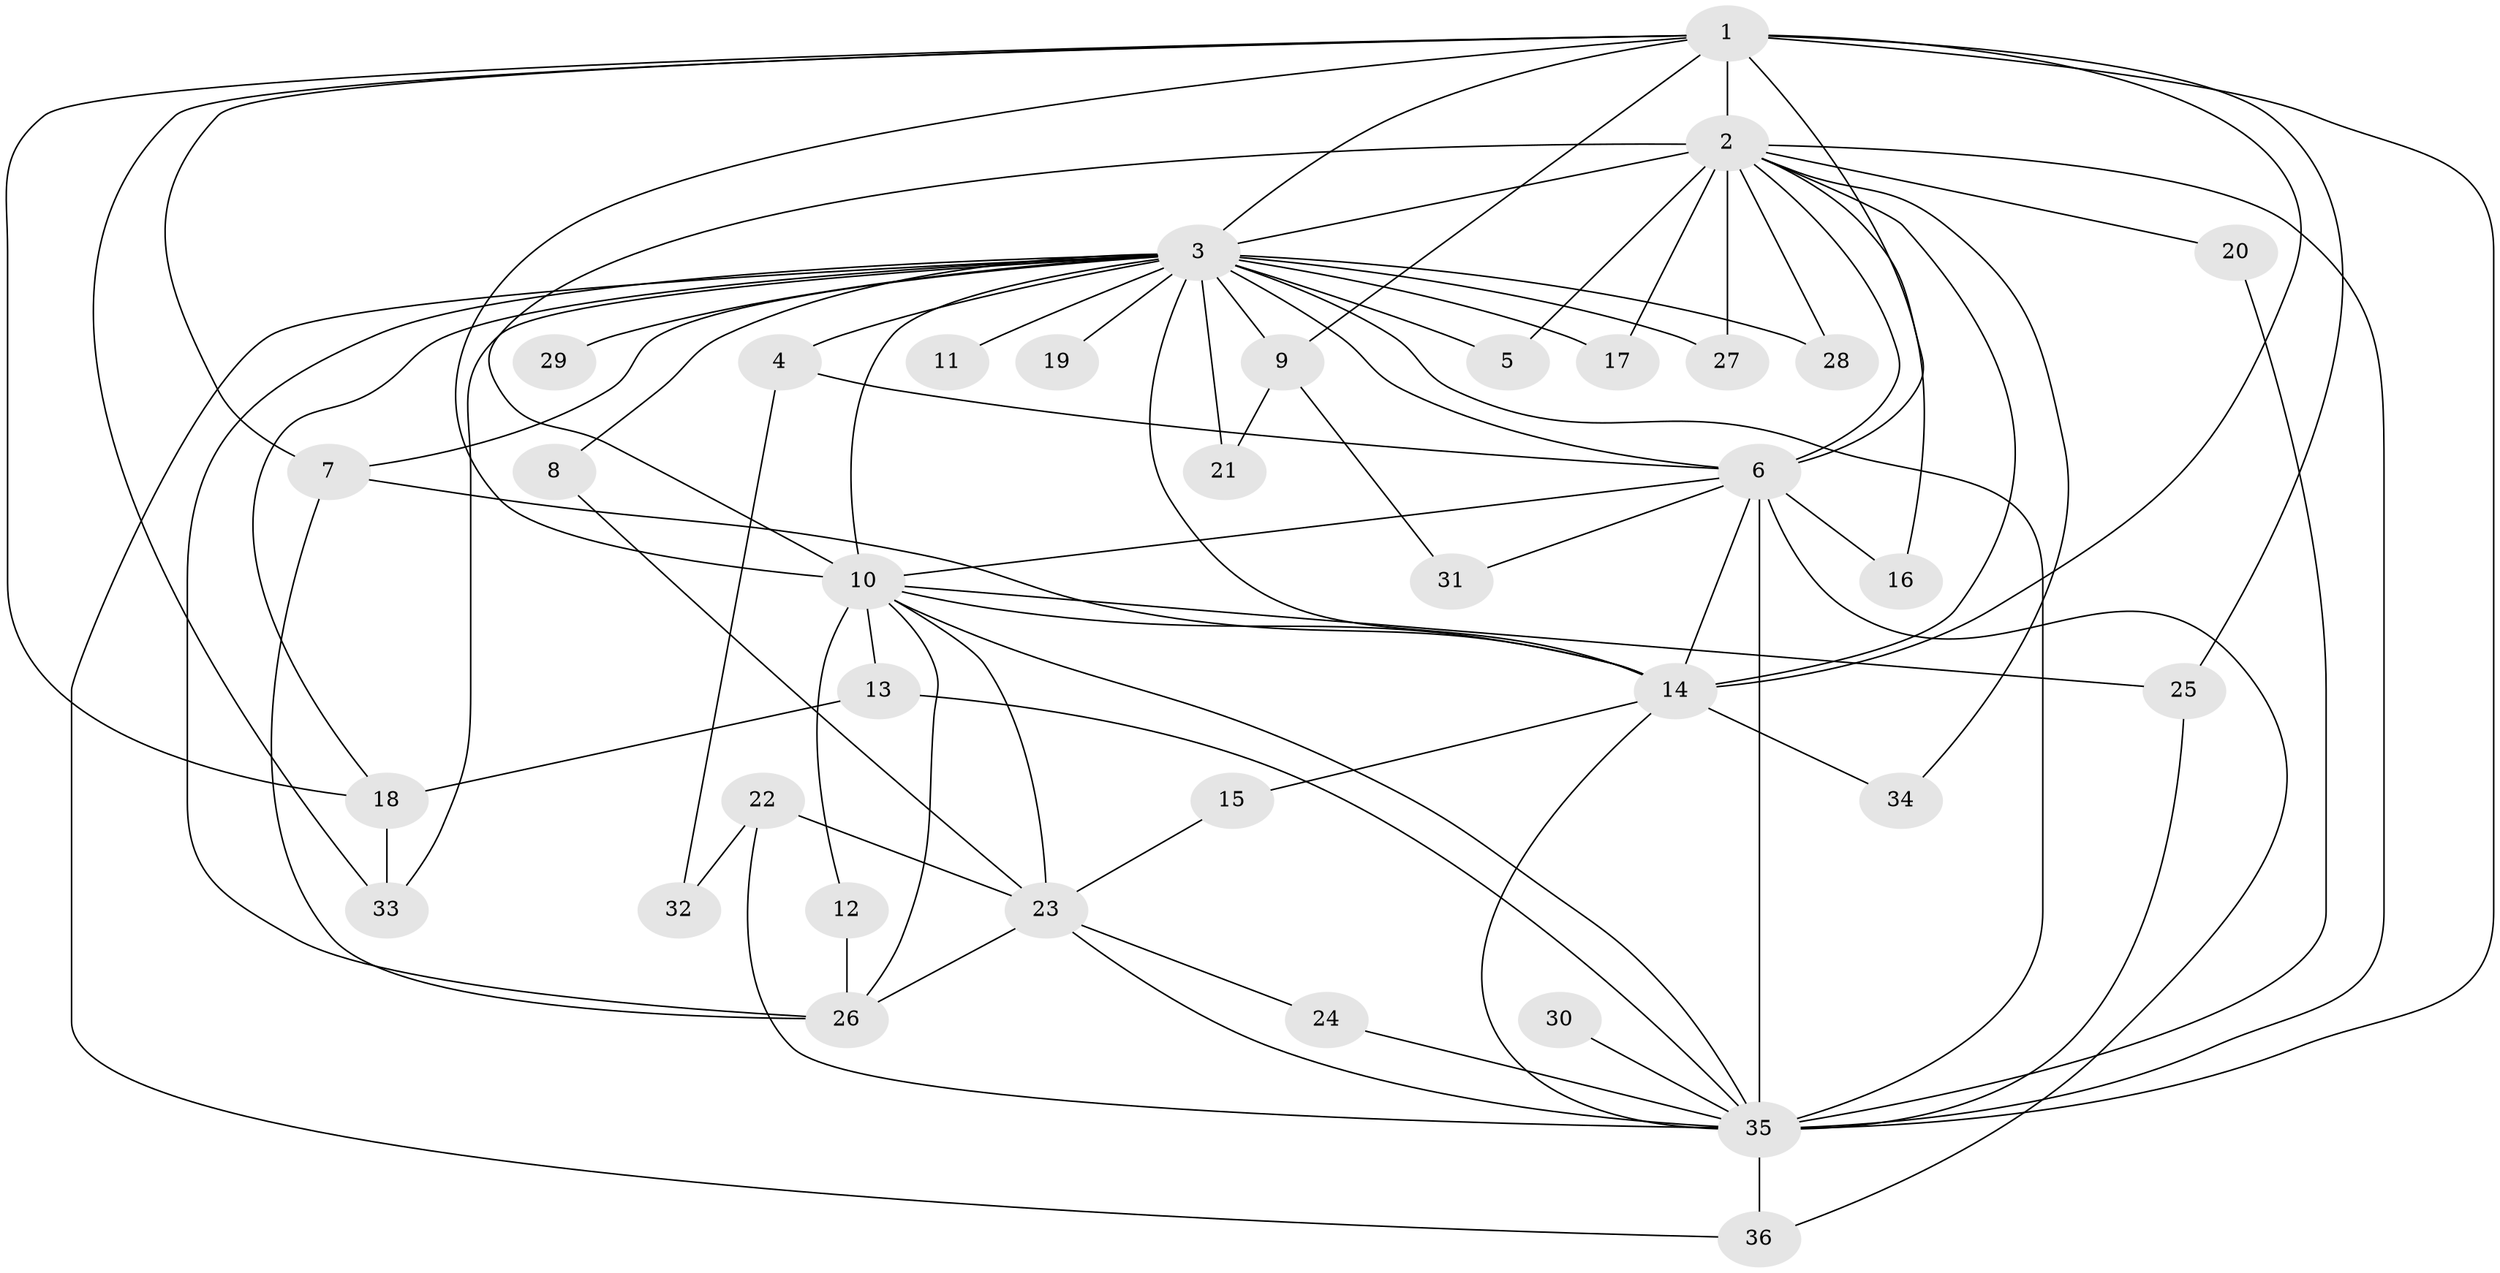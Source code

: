 // original degree distribution, {13: 0.0392156862745098, 15: 0.0196078431372549, 12: 0.058823529411764705, 21: 0.0196078431372549, 22: 0.0196078431372549, 14: 0.0196078431372549, 17: 0.0196078431372549, 3: 0.17647058823529413, 2: 0.5490196078431373, 4: 0.0392156862745098, 5: 0.0196078431372549, 7: 0.0196078431372549}
// Generated by graph-tools (version 1.1) at 2025/36/03/04/25 23:36:23]
// undirected, 36 vertices, 82 edges
graph export_dot {
  node [color=gray90,style=filled];
  1;
  2;
  3;
  4;
  5;
  6;
  7;
  8;
  9;
  10;
  11;
  12;
  13;
  14;
  15;
  16;
  17;
  18;
  19;
  20;
  21;
  22;
  23;
  24;
  25;
  26;
  27;
  28;
  29;
  30;
  31;
  32;
  33;
  34;
  35;
  36;
  1 -- 2 [weight=4.0];
  1 -- 3 [weight=4.0];
  1 -- 6 [weight=2.0];
  1 -- 7 [weight=1.0];
  1 -- 9 [weight=1.0];
  1 -- 10 [weight=2.0];
  1 -- 14 [weight=2.0];
  1 -- 18 [weight=1.0];
  1 -- 25 [weight=1.0];
  1 -- 33 [weight=1.0];
  1 -- 35 [weight=3.0];
  2 -- 3 [weight=4.0];
  2 -- 5 [weight=1.0];
  2 -- 6 [weight=2.0];
  2 -- 10 [weight=2.0];
  2 -- 14 [weight=2.0];
  2 -- 16 [weight=1.0];
  2 -- 17 [weight=1.0];
  2 -- 20 [weight=1.0];
  2 -- 27 [weight=1.0];
  2 -- 28 [weight=1.0];
  2 -- 34 [weight=1.0];
  2 -- 35 [weight=2.0];
  3 -- 4 [weight=1.0];
  3 -- 5 [weight=1.0];
  3 -- 6 [weight=2.0];
  3 -- 7 [weight=1.0];
  3 -- 8 [weight=1.0];
  3 -- 9 [weight=1.0];
  3 -- 10 [weight=3.0];
  3 -- 11 [weight=2.0];
  3 -- 14 [weight=2.0];
  3 -- 17 [weight=1.0];
  3 -- 18 [weight=1.0];
  3 -- 19 [weight=2.0];
  3 -- 21 [weight=2.0];
  3 -- 26 [weight=1.0];
  3 -- 27 [weight=1.0];
  3 -- 28 [weight=1.0];
  3 -- 29 [weight=2.0];
  3 -- 33 [weight=1.0];
  3 -- 35 [weight=2.0];
  3 -- 36 [weight=1.0];
  4 -- 6 [weight=1.0];
  4 -- 32 [weight=1.0];
  6 -- 10 [weight=1.0];
  6 -- 14 [weight=1.0];
  6 -- 16 [weight=1.0];
  6 -- 31 [weight=1.0];
  6 -- 35 [weight=2.0];
  6 -- 36 [weight=1.0];
  7 -- 14 [weight=1.0];
  7 -- 26 [weight=1.0];
  8 -- 23 [weight=1.0];
  9 -- 21 [weight=1.0];
  9 -- 31 [weight=1.0];
  10 -- 12 [weight=1.0];
  10 -- 13 [weight=1.0];
  10 -- 14 [weight=1.0];
  10 -- 23 [weight=1.0];
  10 -- 25 [weight=1.0];
  10 -- 26 [weight=1.0];
  10 -- 35 [weight=1.0];
  12 -- 26 [weight=1.0];
  13 -- 18 [weight=1.0];
  13 -- 35 [weight=1.0];
  14 -- 15 [weight=1.0];
  14 -- 34 [weight=1.0];
  14 -- 35 [weight=2.0];
  15 -- 23 [weight=1.0];
  18 -- 33 [weight=1.0];
  20 -- 35 [weight=1.0];
  22 -- 23 [weight=1.0];
  22 -- 32 [weight=1.0];
  22 -- 35 [weight=1.0];
  23 -- 24 [weight=1.0];
  23 -- 26 [weight=1.0];
  23 -- 35 [weight=1.0];
  24 -- 35 [weight=1.0];
  25 -- 35 [weight=1.0];
  30 -- 35 [weight=1.0];
  35 -- 36 [weight=1.0];
}
